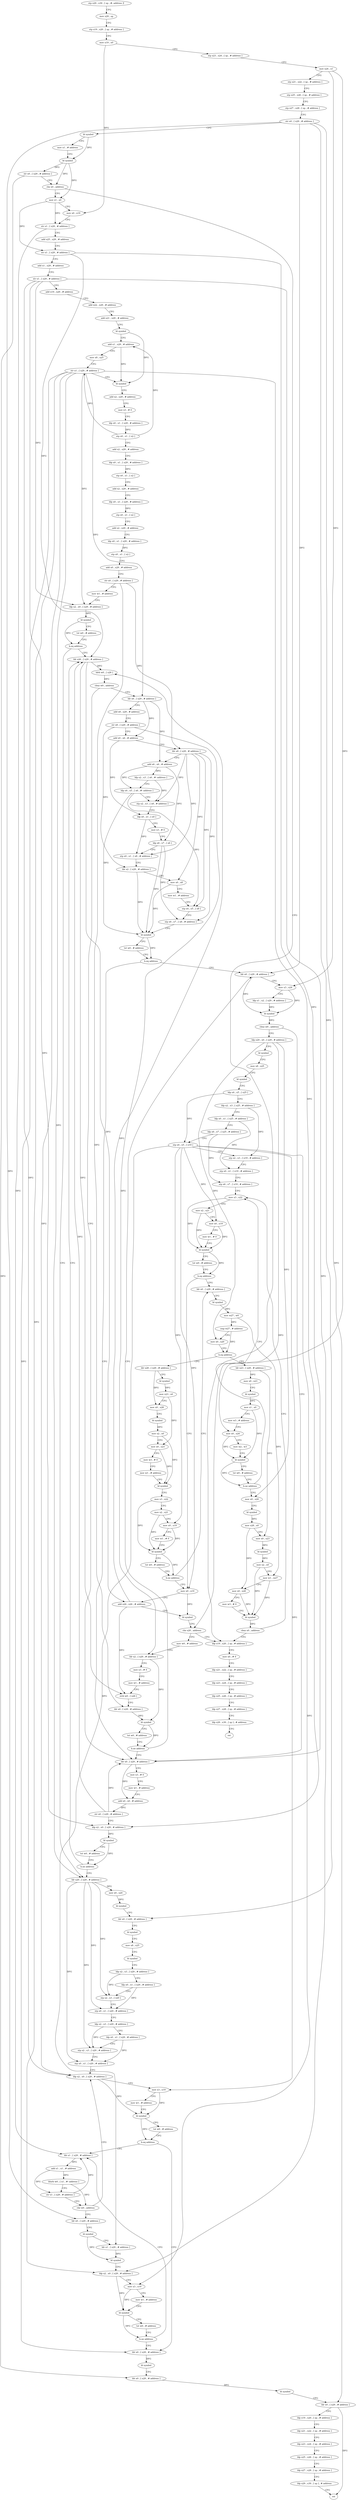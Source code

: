 digraph "func" {
"95168" [label = "stp x29 , x30 , [ sp , #- address ]!" ]
"95172" [label = "mov x29 , sp" ]
"95176" [label = "stp x19 , x20 , [ sp , # address ]" ]
"95180" [label = "mov x19 , x0" ]
"95184" [label = "stp x23 , x24 , [ sp , # address ]" ]
"95188" [label = "mov x24 , x1" ]
"95192" [label = "stp x21 , x22 , [ sp , # address ]" ]
"95196" [label = "stp x25 , x26 , [ sp , # address ]" ]
"95200" [label = "stp x27 , x28 , [ sp , # address ]" ]
"95204" [label = "str x0 , [ x29 , # address ]" ]
"95208" [label = "bl symbol" ]
"95212" [label = "mov x1 , # address" ]
"95216" [label = "bl symbol" ]
"95220" [label = "str x0 , [ x29 , # address ]" ]
"95224" [label = "cbz x0 , address" ]
"96020" [label = "ldp x19 , x20 , [ sp , # address ]" ]
"95228" [label = "mov x1 , x0" ]
"96024" [label = "mov x0 , # 0" ]
"96028" [label = "ldp x21 , x22 , [ sp , # address ]" ]
"96032" [label = "ldp x23 , x24 , [ sp , # address ]" ]
"96036" [label = "ldp x25 , x26 , [ sp , # address ]" ]
"96040" [label = "ldp x27 , x28 , [ sp , # address ]" ]
"96044" [label = "ldp x29 , x30 , [ sp ] , # address" ]
"96048" [label = "ret" ]
"95232" [label = "mov x0 , x19" ]
"95236" [label = "str x1 , [ x29 , # address ]" ]
"95240" [label = "add x25 , x29 , # address" ]
"95244" [label = "str x1 , [ x29 , # address ]" ]
"95248" [label = "add x1 , x29 , # address" ]
"95252" [label = "str x1 , [ x29 , # address ]" ]
"95256" [label = "add x19 , x29 , # address" ]
"95260" [label = "add x22 , x29 , # address" ]
"95264" [label = "add x21 , x29 , # address" ]
"95268" [label = "bl symbol" ]
"95272" [label = "add x1 , x29 , # address" ]
"95276" [label = "mov x8 , x25" ]
"95280" [label = "str x1 , [ x29 , # address ]" ]
"95284" [label = "bl symbol" ]
"95288" [label = "add x2 , x29 , # address" ]
"95292" [label = "mov x3 , # 0" ]
"95296" [label = "ldp x0 , x1 , [ x29 , # address ]" ]
"95300" [label = "stp x0 , x1 , [ x2 ]" ]
"95304" [label = "add x2 , x29 , # address" ]
"95308" [label = "ldp x0 , x1 , [ x29 , # address ]" ]
"95312" [label = "stp x0 , x1 , [ x2 ]" ]
"95316" [label = "add x2 , x29 , # address" ]
"95320" [label = "ldp x0 , x1 , [ x29 , # address ]" ]
"95324" [label = "stp x0 , x1 , [ x2 ]" ]
"95328" [label = "add x2 , x29 , # address" ]
"95332" [label = "ldp x0 , x1 , [ x29 , # address ]" ]
"95336" [label = "stp x0 , x1 , [ x2 ]" ]
"95340" [label = "add x0 , x29 , # address" ]
"95344" [label = "str x0 , [ x29 , # address ]" ]
"95348" [label = "mov w1 , # address" ]
"95352" [label = "ldp x2 , x0 , [ x29 , # address ]" ]
"95356" [label = "bl symbol" ]
"95360" [label = "tst w0 , # address" ]
"95364" [label = "b.eq address" ]
"95740" [label = "ldr x20 , [ x29 , # address ]" ]
"95368" [label = "ldr x26 , [ x29 , # address ]" ]
"95744" [label = "mov x0 , x20" ]
"95748" [label = "bl symbol" ]
"95752" [label = "ldr x0 , [ x29 , # address ]" ]
"95756" [label = "bl symbol" ]
"95760" [label = "mov x8 , x25" ]
"95764" [label = "bl symbol" ]
"95768" [label = "ldp x2 , x3 , [ x29 , # address ]" ]
"95772" [label = "ldp x0 , x1 , [ x29 , # address ]" ]
"95776" [label = "stp x2 , x3 , [ x20 ]" ]
"95780" [label = "stp x0 , x1 , [ x20 , # address ]" ]
"95784" [label = "ldp x2 , x3 , [ x29 , # address ]" ]
"95788" [label = "ldp x0 , x1 , [ x29 , # address ]" ]
"95792" [label = "stp x2 , x3 , [ x20 , # address ]" ]
"95796" [label = "stp x0 , x1 , [ x20 , # address ]" ]
"95800" [label = "ldp x2 , x0 , [ x29 , # address ]" ]
"95372" [label = "ldrb w0 , [ x26 ]" ]
"95376" [label = "cbnz w0 , address" ]
"95704" [label = "ldr x0 , [ x29 , # address ]" ]
"95380" [label = "ldr x6 , [ x29 , # address ]" ]
"95884" [label = "ldr x0 , [ x29 , # address ]" ]
"95888" [label = "bl symbol" ]
"95892" [label = "ldr x0 , [ x29 , # address ]" ]
"95896" [label = "bl symbol" ]
"95900" [label = "ldr x0 , [ x29 , # address ]" ]
"95904" [label = "ldp x19 , x20 , [ sp , # address ]" ]
"95908" [label = "ldp x21 , x22 , [ sp , # address ]" ]
"95912" [label = "ldp x23 , x24 , [ sp , # address ]" ]
"95916" [label = "ldp x25 , x26 , [ sp , # address ]" ]
"95920" [label = "ldp x27 , x28 , [ sp , # address ]" ]
"95924" [label = "ldp x29 , x30 , [ sp ] , # address" ]
"95928" [label = "ret" ]
"95824" [label = "ldr x1 , [ x29 , # address ]" ]
"95828" [label = "add x1 , x1 , # address" ]
"95832" [label = "ldurb w0 , [ x1 , #- address ]" ]
"95836" [label = "str x1 , [ x29 , # address ]" ]
"95840" [label = "cbz w0 , address" ]
"95844" [label = "ldr x0 , [ x29 , # address ]" ]
"95708" [label = "mov x3 , # 0" ]
"95712" [label = "mov w1 , # address" ]
"95716" [label = "add x0 , x0 , # address" ]
"95720" [label = "str x0 , [ x29 , # address ]" ]
"95724" [label = "ldp x2 , x0 , [ x29 , # address ]" ]
"95728" [label = "bl symbol" ]
"95732" [label = "tst w0 , # address" ]
"95736" [label = "b.ne address" ]
"95384" [label = "add x8 , x29 , # address" ]
"95388" [label = "str x8 , [ x29 , # address ]" ]
"95392" [label = "add x0 , x6 , # address" ]
"95396" [label = "ldr x8 , [ x29 , # address ]" ]
"95400" [label = "add x6 , x6 , # address" ]
"95404" [label = "ldp x2 , x3 , [ x6 , #- address ]" ]
"95408" [label = "ldp x4 , x5 , [ x6 , #- address ]" ]
"95412" [label = "stp x2 , x3 , [ x8 , # address ]" ]
"95416" [label = "ldp x0 , x1 , [ x0 ]" ]
"95420" [label = "mov x3 , # 0" ]
"95424" [label = "ldp x6 , x7 , [ x6 ]" ]
"95428" [label = "stp x0 , x1 , [ x8 , # address ]" ]
"95432" [label = "ldr x2 , [ x29 , # address ]" ]
"95436" [label = "mov x0 , x8" ]
"95440" [label = "mov w1 , # address" ]
"95444" [label = "stp x4 , x5 , [ x8 ]" ]
"95448" [label = "stp x6 , x7 , [ x8 , # address ]" ]
"95452" [label = "bl symbol" ]
"95456" [label = "tst w0 , # address" ]
"95460" [label = "b.eq address" ]
"95464" [label = "ldr x0 , [ x29 , # address ]" ]
"95804" [label = "mov x3 , x19" ]
"95808" [label = "mov w1 , # address" ]
"95812" [label = "bl symbol" ]
"95816" [label = "tst w0 , # address" ]
"95820" [label = "b.eq address" ]
"95848" [label = "bl symbol" ]
"95852" [label = "ldr x1 , [ x29 , # address ]" ]
"95856" [label = "bl symbol" ]
"95860" [label = "ldp x2 , x0 , [ x29 , # address ]" ]
"95864" [label = "mov x3 , x19" ]
"95868" [label = "mov w1 , # address" ]
"95872" [label = "bl symbol" ]
"95876" [label = "tst w0 , # address" ]
"95880" [label = "b.ne address" ]
"95468" [label = "mov x3 , x24" ]
"95472" [label = "ldp x1 , x2 , [ x29 , # address ]" ]
"95476" [label = "bl symbol" ]
"95480" [label = "cbnz w0 , address" ]
"95484" [label = "ldp x20 , x0 , [ x29 , # address ]" ]
"95488" [label = "bl symbol" ]
"95492" [label = "mov x8 , x25" ]
"95496" [label = "bl symbol" ]
"95500" [label = "ldp x4 , x5 , [ x25 ]" ]
"95504" [label = "ldp x2 , x3 , [ x25 , # address ]" ]
"95508" [label = "ldp x0 , x1 , [ x25 , # address ]" ]
"95512" [label = "ldp x6 , x7 , [ x25 , # address ]" ]
"95516" [label = "stp x4 , x5 , [ x19 ]" ]
"95520" [label = "stp x2 , x3 , [ x19 , # address ]" ]
"95524" [label = "stp x0 , x1 , [ x19 , # address ]" ]
"95528" [label = "stp x6 , x7 , [ x19 , # address ]" ]
"95532" [label = "mov x3 , x22" ]
"95652" [label = "mov x0 , x19" ]
"95656" [label = "add x26 , x26 , # address" ]
"95660" [label = "bl symbol" ]
"95664" [label = "cbz x20 , address" ]
"95668" [label = "mov w0 , # address" ]
"95560" [label = "ldr x0 , [ x29 , # address ]" ]
"95564" [label = "bl symbol" ]
"95568" [label = "mov w27 , w0" ]
"95572" [label = "cmp w27 , # address" ]
"95576" [label = "mov x0 , x20" ]
"95580" [label = "b.eq address" ]
"95936" [label = "ldr x23 , [ x29 , # address ]" ]
"95584" [label = "ldr x28 , [ x29 , # address ]" ]
"95672" [label = "ldr x2 , [ x29 , # address ]" ]
"95676" [label = "mov x3 , # 0" ]
"95680" [label = "mov w1 , # address" ]
"95684" [label = "strb w0 , [ x26 ]" ]
"95688" [label = "ldr x0 , [ x29 , # address ]" ]
"95692" [label = "bl symbol" ]
"95696" [label = "tst w0 , # address" ]
"95700" [label = "b.ne address" ]
"95940" [label = "mov x0 , x23" ]
"95944" [label = "bl symbol" ]
"95948" [label = "mov x1 , x0" ]
"95952" [label = "mov w3 , # address" ]
"95956" [label = "mov x0 , x24" ]
"95960" [label = "mov w2 , w3" ]
"95964" [label = "bl symbol" ]
"95968" [label = "tst w0 , # address" ]
"95972" [label = "b.ne address" ]
"95976" [label = "mov x0 , x20" ]
"95588" [label = "bl symbol" ]
"95592" [label = "mov x23 , x0" ]
"95596" [label = "mov x0 , x28" ]
"95600" [label = "bl symbol" ]
"95604" [label = "mov x2 , x0" ]
"95608" [label = "mov x0 , x23" ]
"95612" [label = "mov w3 , # 0" ]
"95616" [label = "mov w1 , # address" ]
"95620" [label = "bl symbol" ]
"95624" [label = "mov x3 , x22" ]
"95628" [label = "mov x2 , x21" ]
"95632" [label = "mov x0 , x19" ]
"95636" [label = "mov w1 , # 0" ]
"95640" [label = "bl symbol" ]
"95644" [label = "tst w0 , # address" ]
"95648" [label = "b.ne address" ]
"95536" [label = "mov x2 , x21" ]
"95540" [label = "mov x0 , x19" ]
"95544" [label = "mov w1 , # 0" ]
"95548" [label = "bl symbol" ]
"95552" [label = "tst w0 , # address" ]
"95556" [label = "b.eq address" ]
"95980" [label = "bl symbol" ]
"95984" [label = "mov x28 , x0" ]
"95988" [label = "mov x0 , x23" ]
"95992" [label = "bl symbol" ]
"95996" [label = "mov x2 , x0" ]
"96000" [label = "mov w1 , w27" ]
"96004" [label = "mov x0 , x28" ]
"96008" [label = "mov w3 , # 0" ]
"96012" [label = "bl symbol" ]
"96016" [label = "cbnz x0 , address" ]
"95168" -> "95172" [ label = "CFG" ]
"95172" -> "95176" [ label = "CFG" ]
"95176" -> "95180" [ label = "CFG" ]
"95180" -> "95184" [ label = "CFG" ]
"95180" -> "95232" [ label = "DFG" ]
"95184" -> "95188" [ label = "CFG" ]
"95188" -> "95192" [ label = "CFG" ]
"95188" -> "95468" [ label = "DFG" ]
"95188" -> "95956" [ label = "DFG" ]
"95192" -> "95196" [ label = "CFG" ]
"95196" -> "95200" [ label = "CFG" ]
"95200" -> "95204" [ label = "CFG" ]
"95204" -> "95208" [ label = "CFG" ]
"95204" -> "95752" [ label = "DFG" ]
"95204" -> "95900" [ label = "DFG" ]
"95204" -> "95464" [ label = "DFG" ]
"95204" -> "95844" [ label = "DFG" ]
"95208" -> "95212" [ label = "CFG" ]
"95208" -> "95216" [ label = "DFG" ]
"95212" -> "95216" [ label = "CFG" ]
"95216" -> "95220" [ label = "DFG" ]
"95216" -> "95224" [ label = "DFG" ]
"95216" -> "95228" [ label = "DFG" ]
"95220" -> "95224" [ label = "CFG" ]
"95220" -> "95892" [ label = "DFG" ]
"95224" -> "96020" [ label = "CFG" ]
"95224" -> "95228" [ label = "CFG" ]
"96020" -> "96024" [ label = "CFG" ]
"95228" -> "95232" [ label = "CFG" ]
"95228" -> "95236" [ label = "DFG" ]
"95228" -> "95244" [ label = "DFG" ]
"96024" -> "96028" [ label = "CFG" ]
"96028" -> "96032" [ label = "CFG" ]
"96032" -> "96036" [ label = "CFG" ]
"96036" -> "96040" [ label = "CFG" ]
"96040" -> "96044" [ label = "CFG" ]
"96044" -> "96048" [ label = "CFG" ]
"95232" -> "95236" [ label = "CFG" ]
"95236" -> "95240" [ label = "CFG" ]
"95236" -> "95824" [ label = "DFG" ]
"95240" -> "95244" [ label = "CFG" ]
"95244" -> "95248" [ label = "CFG" ]
"95244" -> "95368" [ label = "DFG" ]
"95244" -> "95704" [ label = "DFG" ]
"95248" -> "95252" [ label = "CFG" ]
"95252" -> "95256" [ label = "CFG" ]
"95252" -> "95352" [ label = "DFG" ]
"95252" -> "95800" [ label = "DFG" ]
"95252" -> "95724" [ label = "DFG" ]
"95252" -> "95860" [ label = "DFG" ]
"95256" -> "95260" [ label = "CFG" ]
"95260" -> "95264" [ label = "CFG" ]
"95264" -> "95268" [ label = "CFG" ]
"95268" -> "95272" [ label = "CFG" ]
"95268" -> "95284" [ label = "DFG" ]
"95272" -> "95276" [ label = "CFG" ]
"95272" -> "95284" [ label = "DFG" ]
"95276" -> "95280" [ label = "CFG" ]
"95280" -> "95284" [ label = "CFG" ]
"95280" -> "95352" [ label = "DFG" ]
"95280" -> "95740" [ label = "DFG" ]
"95280" -> "95800" [ label = "DFG" ]
"95280" -> "95724" [ label = "DFG" ]
"95280" -> "95380" [ label = "DFG" ]
"95280" -> "95884" [ label = "DFG" ]
"95280" -> "95860" [ label = "DFG" ]
"95284" -> "95288" [ label = "CFG" ]
"95288" -> "95292" [ label = "CFG" ]
"95292" -> "95296" [ label = "CFG" ]
"95296" -> "95300" [ label = "DFG" ]
"95300" -> "95304" [ label = "CFG" ]
"95300" -> "95272" [ label = "DFG" ]
"95300" -> "95280" [ label = "DFG" ]
"95304" -> "95308" [ label = "CFG" ]
"95308" -> "95312" [ label = "DFG" ]
"95312" -> "95316" [ label = "CFG" ]
"95316" -> "95320" [ label = "CFG" ]
"95320" -> "95324" [ label = "DFG" ]
"95324" -> "95328" [ label = "CFG" ]
"95328" -> "95332" [ label = "CFG" ]
"95332" -> "95336" [ label = "DFG" ]
"95336" -> "95340" [ label = "CFG" ]
"95340" -> "95344" [ label = "CFG" ]
"95344" -> "95348" [ label = "CFG" ]
"95344" -> "95396" [ label = "DFG" ]
"95344" -> "95688" [ label = "DFG" ]
"95348" -> "95352" [ label = "CFG" ]
"95352" -> "95356" [ label = "DFG" ]
"95356" -> "95360" [ label = "CFG" ]
"95356" -> "95364" [ label = "DFG" ]
"95360" -> "95364" [ label = "CFG" ]
"95364" -> "95740" [ label = "CFG" ]
"95364" -> "95368" [ label = "CFG" ]
"95740" -> "95744" [ label = "DFG" ]
"95740" -> "95776" [ label = "DFG" ]
"95740" -> "95780" [ label = "DFG" ]
"95740" -> "95792" [ label = "DFG" ]
"95740" -> "95796" [ label = "DFG" ]
"95368" -> "95372" [ label = "DFG" ]
"95368" -> "95656" [ label = "DFG" ]
"95368" -> "95684" [ label = "DFG" ]
"95744" -> "95748" [ label = "DFG" ]
"95748" -> "95752" [ label = "CFG" ]
"95752" -> "95756" [ label = "CFG" ]
"95756" -> "95760" [ label = "CFG" ]
"95760" -> "95764" [ label = "CFG" ]
"95764" -> "95768" [ label = "CFG" ]
"95768" -> "95772" [ label = "CFG" ]
"95768" -> "95776" [ label = "DFG" ]
"95772" -> "95776" [ label = "CFG" ]
"95772" -> "95780" [ label = "DFG" ]
"95776" -> "95780" [ label = "CFG" ]
"95780" -> "95784" [ label = "CFG" ]
"95784" -> "95788" [ label = "CFG" ]
"95784" -> "95792" [ label = "DFG" ]
"95788" -> "95792" [ label = "CFG" ]
"95788" -> "95796" [ label = "DFG" ]
"95792" -> "95796" [ label = "CFG" ]
"95796" -> "95800" [ label = "CFG" ]
"95800" -> "95804" [ label = "CFG" ]
"95800" -> "95812" [ label = "DFG" ]
"95372" -> "95376" [ label = "DFG" ]
"95376" -> "95704" [ label = "CFG" ]
"95376" -> "95380" [ label = "CFG" ]
"95704" -> "95708" [ label = "CFG" ]
"95704" -> "95716" [ label = "DFG" ]
"95380" -> "95384" [ label = "CFG" ]
"95380" -> "95392" [ label = "DFG" ]
"95380" -> "95400" [ label = "DFG" ]
"95884" -> "95888" [ label = "DFG" ]
"95888" -> "95892" [ label = "CFG" ]
"95892" -> "95896" [ label = "DFG" ]
"95896" -> "95900" [ label = "CFG" ]
"95900" -> "95904" [ label = "CFG" ]
"95900" -> "95928" [ label = "DFG" ]
"95904" -> "95908" [ label = "CFG" ]
"95908" -> "95912" [ label = "CFG" ]
"95912" -> "95916" [ label = "CFG" ]
"95916" -> "95920" [ label = "CFG" ]
"95920" -> "95924" [ label = "CFG" ]
"95924" -> "95928" [ label = "CFG" ]
"95824" -> "95828" [ label = "DFG" ]
"95828" -> "95832" [ label = "DFG" ]
"95828" -> "95836" [ label = "DFG" ]
"95832" -> "95836" [ label = "CFG" ]
"95832" -> "95840" [ label = "DFG" ]
"95836" -> "95840" [ label = "CFG" ]
"95836" -> "95824" [ label = "DFG" ]
"95840" -> "95800" [ label = "CFG" ]
"95840" -> "95844" [ label = "CFG" ]
"95844" -> "95848" [ label = "CFG" ]
"95708" -> "95712" [ label = "CFG" ]
"95712" -> "95716" [ label = "CFG" ]
"95716" -> "95720" [ label = "DFG" ]
"95720" -> "95724" [ label = "CFG" ]
"95720" -> "95368" [ label = "DFG" ]
"95720" -> "95704" [ label = "DFG" ]
"95724" -> "95728" [ label = "DFG" ]
"95728" -> "95732" [ label = "CFG" ]
"95728" -> "95736" [ label = "DFG" ]
"95732" -> "95736" [ label = "CFG" ]
"95736" -> "95368" [ label = "CFG" ]
"95736" -> "95740" [ label = "CFG" ]
"95384" -> "95388" [ label = "CFG" ]
"95388" -> "95392" [ label = "CFG" ]
"95388" -> "95432" [ label = "DFG" ]
"95388" -> "95672" [ label = "DFG" ]
"95392" -> "95396" [ label = "CFG" ]
"95392" -> "95416" [ label = "DFG" ]
"95396" -> "95400" [ label = "CFG" ]
"95396" -> "95412" [ label = "DFG" ]
"95396" -> "95428" [ label = "DFG" ]
"95396" -> "95436" [ label = "DFG" ]
"95396" -> "95444" [ label = "DFG" ]
"95396" -> "95448" [ label = "DFG" ]
"95400" -> "95404" [ label = "DFG" ]
"95400" -> "95408" [ label = "DFG" ]
"95400" -> "95424" [ label = "DFG" ]
"95404" -> "95408" [ label = "CFG" ]
"95404" -> "95412" [ label = "DFG" ]
"95408" -> "95412" [ label = "CFG" ]
"95408" -> "95444" [ label = "DFG" ]
"95408" -> "95452" [ label = "DFG" ]
"95412" -> "95416" [ label = "CFG" ]
"95416" -> "95420" [ label = "CFG" ]
"95416" -> "95428" [ label = "DFG" ]
"95420" -> "95424" [ label = "CFG" ]
"95424" -> "95428" [ label = "CFG" ]
"95424" -> "95448" [ label = "DFG" ]
"95424" -> "95452" [ label = "DFG" ]
"95428" -> "95432" [ label = "CFG" ]
"95432" -> "95436" [ label = "CFG" ]
"95432" -> "95452" [ label = "DFG" ]
"95436" -> "95440" [ label = "CFG" ]
"95436" -> "95452" [ label = "DFG" ]
"95440" -> "95444" [ label = "CFG" ]
"95444" -> "95448" [ label = "CFG" ]
"95448" -> "95452" [ label = "CFG" ]
"95452" -> "95456" [ label = "CFG" ]
"95452" -> "95460" [ label = "DFG" ]
"95456" -> "95460" [ label = "CFG" ]
"95460" -> "95704" [ label = "CFG" ]
"95460" -> "95464" [ label = "CFG" ]
"95464" -> "95468" [ label = "CFG" ]
"95464" -> "95476" [ label = "DFG" ]
"95804" -> "95808" [ label = "CFG" ]
"95804" -> "95812" [ label = "DFG" ]
"95808" -> "95812" [ label = "CFG" ]
"95812" -> "95816" [ label = "CFG" ]
"95812" -> "95820" [ label = "DFG" ]
"95816" -> "95820" [ label = "CFG" ]
"95820" -> "95884" [ label = "CFG" ]
"95820" -> "95824" [ label = "CFG" ]
"95848" -> "95852" [ label = "CFG" ]
"95848" -> "95856" [ label = "DFG" ]
"95852" -> "95856" [ label = "DFG" ]
"95856" -> "95860" [ label = "CFG" ]
"95860" -> "95864" [ label = "CFG" ]
"95860" -> "95872" [ label = "DFG" ]
"95864" -> "95868" [ label = "CFG" ]
"95864" -> "95872" [ label = "DFG" ]
"95868" -> "95872" [ label = "CFG" ]
"95872" -> "95876" [ label = "CFG" ]
"95872" -> "95880" [ label = "DFG" ]
"95876" -> "95880" [ label = "CFG" ]
"95880" -> "95824" [ label = "CFG" ]
"95880" -> "95884" [ label = "CFG" ]
"95468" -> "95472" [ label = "CFG" ]
"95468" -> "95476" [ label = "DFG" ]
"95472" -> "95476" [ label = "DFG" ]
"95476" -> "95480" [ label = "DFG" ]
"95480" -> "95704" [ label = "CFG" ]
"95480" -> "95484" [ label = "CFG" ]
"95484" -> "95488" [ label = "CFG" ]
"95484" -> "95664" [ label = "DFG" ]
"95484" -> "95576" [ label = "DFG" ]
"95484" -> "95976" [ label = "DFG" ]
"95488" -> "95492" [ label = "CFG" ]
"95492" -> "95496" [ label = "CFG" ]
"95496" -> "95500" [ label = "CFG" ]
"95500" -> "95504" [ label = "CFG" ]
"95500" -> "95516" [ label = "DFG" ]
"95504" -> "95508" [ label = "CFG" ]
"95504" -> "95520" [ label = "DFG" ]
"95508" -> "95512" [ label = "CFG" ]
"95508" -> "95524" [ label = "DFG" ]
"95512" -> "95516" [ label = "CFG" ]
"95512" -> "95528" [ label = "DFG" ]
"95516" -> "95520" [ label = "CFG" ]
"95516" -> "95804" [ label = "DFG" ]
"95516" -> "95852" [ label = "DFG" ]
"95516" -> "95864" [ label = "DFG" ]
"95516" -> "95540" [ label = "DFG" ]
"95516" -> "95652" [ label = "DFG" ]
"95516" -> "95632" [ label = "DFG" ]
"95520" -> "95524" [ label = "CFG" ]
"95524" -> "95528" [ label = "CFG" ]
"95528" -> "95532" [ label = "CFG" ]
"95532" -> "95536" [ label = "CFG" ]
"95532" -> "95548" [ label = "DFG" ]
"95652" -> "95656" [ label = "CFG" ]
"95652" -> "95660" [ label = "DFG" ]
"95656" -> "95660" [ label = "CFG" ]
"95656" -> "95372" [ label = "DFG" ]
"95656" -> "95684" [ label = "DFG" ]
"95660" -> "95664" [ label = "CFG" ]
"95664" -> "96020" [ label = "CFG" ]
"95664" -> "95668" [ label = "CFG" ]
"95668" -> "95672" [ label = "CFG" ]
"95560" -> "95564" [ label = "CFG" ]
"95564" -> "95568" [ label = "DFG" ]
"95568" -> "95572" [ label = "DFG" ]
"95568" -> "96000" [ label = "DFG" ]
"95572" -> "95576" [ label = "CFG" ]
"95572" -> "95580" [ label = "DFG" ]
"95576" -> "95580" [ label = "CFG" ]
"95580" -> "95936" [ label = "CFG" ]
"95580" -> "95584" [ label = "CFG" ]
"95936" -> "95940" [ label = "DFG" ]
"95936" -> "95988" [ label = "DFG" ]
"95584" -> "95588" [ label = "CFG" ]
"95584" -> "95596" [ label = "DFG" ]
"95672" -> "95676" [ label = "CFG" ]
"95672" -> "95692" [ label = "DFG" ]
"95676" -> "95680" [ label = "CFG" ]
"95680" -> "95684" [ label = "CFG" ]
"95684" -> "95688" [ label = "CFG" ]
"95688" -> "95692" [ label = "DFG" ]
"95692" -> "95696" [ label = "CFG" ]
"95692" -> "95700" [ label = "DFG" ]
"95696" -> "95700" [ label = "CFG" ]
"95700" -> "95464" [ label = "CFG" ]
"95700" -> "95704" [ label = "CFG" ]
"95940" -> "95944" [ label = "CFG" ]
"95944" -> "95948" [ label = "DFG" ]
"95948" -> "95952" [ label = "CFG" ]
"95948" -> "95964" [ label = "DFG" ]
"95952" -> "95956" [ label = "CFG" ]
"95956" -> "95960" [ label = "CFG" ]
"95956" -> "95964" [ label = "DFG" ]
"95960" -> "95964" [ label = "CFG" ]
"95964" -> "95968" [ label = "CFG" ]
"95964" -> "95972" [ label = "DFG" ]
"95968" -> "95972" [ label = "CFG" ]
"95972" -> "95532" [ label = "CFG" ]
"95972" -> "95976" [ label = "CFG" ]
"95976" -> "95980" [ label = "CFG" ]
"95588" -> "95592" [ label = "DFG" ]
"95592" -> "95596" [ label = "CFG" ]
"95592" -> "95608" [ label = "DFG" ]
"95596" -> "95600" [ label = "CFG" ]
"95600" -> "95604" [ label = "DFG" ]
"95604" -> "95608" [ label = "CFG" ]
"95604" -> "95620" [ label = "DFG" ]
"95608" -> "95612" [ label = "CFG" ]
"95608" -> "95620" [ label = "DFG" ]
"95612" -> "95616" [ label = "CFG" ]
"95616" -> "95620" [ label = "CFG" ]
"95620" -> "95624" [ label = "CFG" ]
"95624" -> "95628" [ label = "CFG" ]
"95624" -> "95640" [ label = "DFG" ]
"95628" -> "95632" [ label = "CFG" ]
"95628" -> "95640" [ label = "DFG" ]
"95632" -> "95636" [ label = "CFG" ]
"95632" -> "95640" [ label = "DFG" ]
"95636" -> "95640" [ label = "CFG" ]
"95640" -> "95644" [ label = "CFG" ]
"95640" -> "95648" [ label = "DFG" ]
"95644" -> "95648" [ label = "CFG" ]
"95648" -> "95560" [ label = "CFG" ]
"95648" -> "95652" [ label = "CFG" ]
"95536" -> "95540" [ label = "CFG" ]
"95536" -> "95548" [ label = "DFG" ]
"95540" -> "95544" [ label = "CFG" ]
"95540" -> "95548" [ label = "DFG" ]
"95544" -> "95548" [ label = "CFG" ]
"95548" -> "95552" [ label = "CFG" ]
"95548" -> "95556" [ label = "DFG" ]
"95552" -> "95556" [ label = "CFG" ]
"95556" -> "95652" [ label = "CFG" ]
"95556" -> "95560" [ label = "CFG" ]
"95980" -> "95984" [ label = "DFG" ]
"95984" -> "95988" [ label = "CFG" ]
"95984" -> "96004" [ label = "DFG" ]
"95988" -> "95992" [ label = "DFG" ]
"95992" -> "95996" [ label = "DFG" ]
"95996" -> "96000" [ label = "CFG" ]
"95996" -> "96012" [ label = "DFG" ]
"96000" -> "96004" [ label = "CFG" ]
"96000" -> "96012" [ label = "DFG" ]
"96004" -> "96008" [ label = "CFG" ]
"96004" -> "96012" [ label = "DFG" ]
"96008" -> "96012" [ label = "CFG" ]
"96012" -> "96016" [ label = "DFG" ]
"96016" -> "95532" [ label = "CFG" ]
"96016" -> "96020" [ label = "CFG" ]
}

